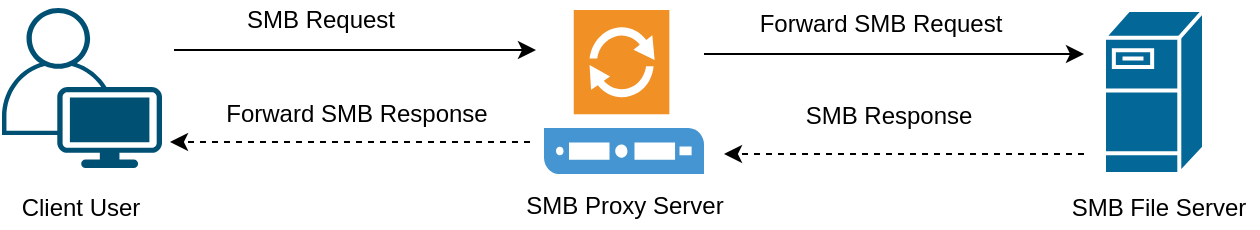 <mxfile version="17.5.0" type="github" pages="3">
  <diagram id="ZYLZBGIl9L_bCLlOh7m0" name="Page-1">
    <mxGraphModel dx="942" dy="609" grid="1" gridSize="10" guides="1" tooltips="1" connect="1" arrows="1" fold="1" page="1" pageScale="1" pageWidth="850" pageHeight="1100" math="0" shadow="0">
      <root>
        <mxCell id="0" />
        <mxCell id="1" parent="0" />
        <mxCell id="RXaHXO4ZkENvNByqLRO4-2" value="" style="points=[[0.35,0,0],[0.98,0.51,0],[1,0.71,0],[0.67,1,0],[0,0.795,0],[0,0.65,0]];verticalLabelPosition=bottom;sketch=0;html=1;verticalAlign=top;aspect=fixed;align=center;pointerEvents=1;shape=mxgraph.cisco19.user;fillColor=#005073;strokeColor=none;" vertex="1" parent="1">
          <mxGeometry x="99" y="157" width="80" height="80" as="geometry" />
        </mxCell>
        <mxCell id="RXaHXO4ZkENvNByqLRO4-3" value="" style="shadow=0;dashed=0;html=1;strokeColor=none;fillColor=#4495D1;labelPosition=center;verticalLabelPosition=bottom;verticalAlign=top;align=center;outlineConnect=0;shape=mxgraph.veeam.proxy_server;" vertex="1" parent="1">
          <mxGeometry x="370" y="158" width="80" height="82" as="geometry" />
        </mxCell>
        <mxCell id="RXaHXO4ZkENvNByqLRO4-5" value="" style="shape=mxgraph.cisco.servers.fileserver;html=1;pointerEvents=1;dashed=0;fillColor=#036897;strokeColor=#ffffff;strokeWidth=2;verticalLabelPosition=bottom;verticalAlign=top;align=center;outlineConnect=0;" vertex="1" parent="1">
          <mxGeometry x="650" y="158" width="50" height="82" as="geometry" />
        </mxCell>
        <mxCell id="RXaHXO4ZkENvNByqLRO4-6" value="" style="endArrow=classic;html=1;rounded=0;" edge="1" parent="1">
          <mxGeometry width="50" height="50" relative="1" as="geometry">
            <mxPoint x="185" y="178" as="sourcePoint" />
            <mxPoint x="366" y="178" as="targetPoint" />
          </mxGeometry>
        </mxCell>
        <mxCell id="TaRnkx6jlsNbO_Ugs5PR-1" value="" style="endArrow=classic;html=1;rounded=0;" edge="1" parent="1">
          <mxGeometry width="50" height="50" relative="1" as="geometry">
            <mxPoint x="450" y="180" as="sourcePoint" />
            <mxPoint x="640" y="180" as="targetPoint" />
          </mxGeometry>
        </mxCell>
        <mxCell id="TaRnkx6jlsNbO_Ugs5PR-2" value="" style="endArrow=classic;html=1;rounded=0;jumpStyle=arc;dashed=1;" edge="1" parent="1">
          <mxGeometry width="50" height="50" relative="1" as="geometry">
            <mxPoint x="640" y="230" as="sourcePoint" />
            <mxPoint x="460" y="230" as="targetPoint" />
          </mxGeometry>
        </mxCell>
        <mxCell id="TaRnkx6jlsNbO_Ugs5PR-4" value="" style="endArrow=classic;html=1;rounded=0;jumpStyle=arc;dashed=1;" edge="1" parent="1">
          <mxGeometry width="50" height="50" relative="1" as="geometry">
            <mxPoint x="363" y="224" as="sourcePoint" />
            <mxPoint x="183" y="224" as="targetPoint" />
          </mxGeometry>
        </mxCell>
        <mxCell id="TaRnkx6jlsNbO_Ugs5PR-5" value="SMB Request" style="text;html=1;align=center;verticalAlign=middle;resizable=0;points=[];autosize=1;strokeColor=none;fillColor=none;" vertex="1" parent="1">
          <mxGeometry x="213" y="153" width="90" height="20" as="geometry" />
        </mxCell>
        <mxCell id="TaRnkx6jlsNbO_Ugs5PR-6" value="Forward SMB Request" style="text;html=1;align=center;verticalAlign=middle;resizable=0;points=[];autosize=1;strokeColor=none;fillColor=none;" vertex="1" parent="1">
          <mxGeometry x="468" y="155" width="140" height="20" as="geometry" />
        </mxCell>
        <mxCell id="TaRnkx6jlsNbO_Ugs5PR-7" value="SMB Response" style="text;html=1;align=center;verticalAlign=middle;resizable=0;points=[];autosize=1;strokeColor=none;fillColor=none;" vertex="1" parent="1">
          <mxGeometry x="492" y="201" width="100" height="20" as="geometry" />
        </mxCell>
        <mxCell id="TaRnkx6jlsNbO_Ugs5PR-8" value="Forward SMB Response" style="text;html=1;align=center;verticalAlign=middle;resizable=0;points=[];autosize=1;strokeColor=none;fillColor=none;" vertex="1" parent="1">
          <mxGeometry x="201" y="200" width="150" height="20" as="geometry" />
        </mxCell>
        <mxCell id="TaRnkx6jlsNbO_Ugs5PR-9" value="SMB Proxy Server" style="text;html=1;align=center;verticalAlign=middle;resizable=0;points=[];autosize=1;strokeColor=none;fillColor=none;" vertex="1" parent="1">
          <mxGeometry x="355" y="246" width="110" height="20" as="geometry" />
        </mxCell>
        <mxCell id="TaRnkx6jlsNbO_Ugs5PR-10" value="SMB File Server" style="text;html=1;align=center;verticalAlign=middle;resizable=0;points=[];autosize=1;strokeColor=none;fillColor=none;" vertex="1" parent="1">
          <mxGeometry x="627" y="247" width="100" height="20" as="geometry" />
        </mxCell>
        <mxCell id="TaRnkx6jlsNbO_Ugs5PR-11" value="Client User" style="text;html=1;align=center;verticalAlign=middle;resizable=0;points=[];autosize=1;strokeColor=none;fillColor=none;" vertex="1" parent="1">
          <mxGeometry x="98" y="247" width="80" height="20" as="geometry" />
        </mxCell>
      </root>
    </mxGraphModel>
  </diagram>
  <diagram name="Page-1.1" id="2ScnUmAhWVBWP4T250dI">
    <mxGraphModel dx="942" dy="609" grid="1" gridSize="10" guides="1" tooltips="1" connect="1" arrows="1" fold="1" page="1" pageScale="1" pageWidth="850" pageHeight="1100" math="0" shadow="0">
      <root>
        <mxCell id="so2DKitDjMCvh4elJzYB-0" />
        <mxCell id="so2DKitDjMCvh4elJzYB-1" parent="so2DKitDjMCvh4elJzYB-0" />
        <mxCell id="so2DKitDjMCvh4elJzYB-2" value="" style="points=[[0.35,0,0],[0.98,0.51,0],[1,0.71,0],[0.67,1,0],[0,0.795,0],[0,0.65,0]];verticalLabelPosition=bottom;sketch=0;html=1;verticalAlign=top;aspect=fixed;align=center;pointerEvents=1;shape=mxgraph.cisco19.user;fillColor=#005073;strokeColor=none;" vertex="1" parent="so2DKitDjMCvh4elJzYB-1">
          <mxGeometry x="99" y="157" width="80" height="80" as="geometry" />
        </mxCell>
        <mxCell id="so2DKitDjMCvh4elJzYB-3" value="" style="shadow=0;dashed=0;html=1;strokeColor=none;fillColor=#4495D1;labelPosition=center;verticalLabelPosition=bottom;verticalAlign=top;align=center;outlineConnect=0;shape=mxgraph.veeam.proxy_server;" vertex="1" parent="so2DKitDjMCvh4elJzYB-1">
          <mxGeometry x="370" y="158" width="80" height="82" as="geometry" />
        </mxCell>
        <mxCell id="so2DKitDjMCvh4elJzYB-4" value="" style="shape=mxgraph.cisco.servers.fileserver;html=1;pointerEvents=1;dashed=0;fillColor=#036897;strokeColor=#ffffff;strokeWidth=2;verticalLabelPosition=bottom;verticalAlign=top;align=center;outlineConnect=0;" vertex="1" parent="so2DKitDjMCvh4elJzYB-1">
          <mxGeometry x="650" y="158" width="50" height="82" as="geometry" />
        </mxCell>
        <mxCell id="so2DKitDjMCvh4elJzYB-5" value="" style="endArrow=classic;html=1;rounded=0;" edge="1" parent="so2DKitDjMCvh4elJzYB-1">
          <mxGeometry width="50" height="50" relative="1" as="geometry">
            <mxPoint x="185" y="178" as="sourcePoint" />
            <mxPoint x="366" y="178" as="targetPoint" />
          </mxGeometry>
        </mxCell>
        <mxCell id="so2DKitDjMCvh4elJzYB-6" value="" style="endArrow=classic;html=1;rounded=0;" edge="1" parent="so2DKitDjMCvh4elJzYB-1">
          <mxGeometry width="50" height="50" relative="1" as="geometry">
            <mxPoint x="450" y="180" as="sourcePoint" />
            <mxPoint x="640" y="180" as="targetPoint" />
          </mxGeometry>
        </mxCell>
        <mxCell id="so2DKitDjMCvh4elJzYB-7" value="" style="endArrow=classic;html=1;rounded=0;jumpStyle=arc;dashed=1;" edge="1" parent="so2DKitDjMCvh4elJzYB-1">
          <mxGeometry width="50" height="50" relative="1" as="geometry">
            <mxPoint x="640" y="230" as="sourcePoint" />
            <mxPoint x="460" y="230" as="targetPoint" />
          </mxGeometry>
        </mxCell>
        <mxCell id="so2DKitDjMCvh4elJzYB-8" value="" style="endArrow=classic;html=1;rounded=0;jumpStyle=arc;dashed=1;" edge="1" parent="so2DKitDjMCvh4elJzYB-1">
          <mxGeometry width="50" height="50" relative="1" as="geometry">
            <mxPoint x="363" y="224" as="sourcePoint" />
            <mxPoint x="183" y="224" as="targetPoint" />
          </mxGeometry>
        </mxCell>
        <mxCell id="so2DKitDjMCvh4elJzYB-9" value="SMB Request" style="text;html=1;align=center;verticalAlign=middle;resizable=0;points=[];autosize=1;strokeColor=none;fillColor=none;" vertex="1" parent="so2DKitDjMCvh4elJzYB-1">
          <mxGeometry x="213" y="153" width="90" height="20" as="geometry" />
        </mxCell>
        <mxCell id="so2DKitDjMCvh4elJzYB-10" value="Forward SMB Request" style="text;html=1;align=center;verticalAlign=middle;resizable=0;points=[];autosize=1;strokeColor=none;fillColor=none;" vertex="1" parent="so2DKitDjMCvh4elJzYB-1">
          <mxGeometry x="468" y="155" width="140" height="20" as="geometry" />
        </mxCell>
        <mxCell id="so2DKitDjMCvh4elJzYB-11" value="SMB Response" style="text;html=1;align=center;verticalAlign=middle;resizable=0;points=[];autosize=1;strokeColor=none;fillColor=none;" vertex="1" parent="so2DKitDjMCvh4elJzYB-1">
          <mxGeometry x="492" y="201" width="100" height="20" as="geometry" />
        </mxCell>
        <mxCell id="so2DKitDjMCvh4elJzYB-12" value="Forward SMB Response" style="text;html=1;align=center;verticalAlign=middle;resizable=0;points=[];autosize=1;strokeColor=none;fillColor=none;" vertex="1" parent="so2DKitDjMCvh4elJzYB-1">
          <mxGeometry x="201" y="200" width="150" height="20" as="geometry" />
        </mxCell>
        <mxCell id="so2DKitDjMCvh4elJzYB-13" value="SMB Proxy Server" style="text;html=1;align=center;verticalAlign=middle;resizable=0;points=[];autosize=1;strokeColor=none;fillColor=none;" vertex="1" parent="so2DKitDjMCvh4elJzYB-1">
          <mxGeometry x="355" y="246" width="110" height="20" as="geometry" />
        </mxCell>
        <mxCell id="so2DKitDjMCvh4elJzYB-14" value="SMB File Server" style="text;html=1;align=center;verticalAlign=middle;resizable=0;points=[];autosize=1;strokeColor=none;fillColor=none;" vertex="1" parent="so2DKitDjMCvh4elJzYB-1">
          <mxGeometry x="627" y="247" width="100" height="20" as="geometry" />
        </mxCell>
        <mxCell id="so2DKitDjMCvh4elJzYB-15" value="Client User" style="text;html=1;align=center;verticalAlign=middle;resizable=0;points=[];autosize=1;strokeColor=none;fillColor=none;" vertex="1" parent="so2DKitDjMCvh4elJzYB-1">
          <mxGeometry x="98" y="247" width="80" height="20" as="geometry" />
        </mxCell>
      </root>
    </mxGraphModel>
  </diagram>
  <diagram id="LRYhNeckzoFMCYttEEpE" name="Page-2">
    <mxGraphModel dx="1256" dy="812" grid="1" gridSize="10" guides="1" tooltips="1" connect="1" arrows="1" fold="1" page="1" pageScale="1" pageWidth="850" pageHeight="1100" math="0" shadow="0">
      <root>
        <mxCell id="0" />
        <mxCell id="1" parent="0" />
        <mxCell id="bfArrZru7GMlIPtrp18p-3" value=":SMB Client" style="shape=umlLifeline;perimeter=lifelinePerimeter;whiteSpace=wrap;html=1;container=1;collapsible=0;recursiveResize=0;outlineConnect=0;" vertex="1" parent="1">
          <mxGeometry x="160" y="40" width="100" height="960" as="geometry" />
        </mxCell>
        <mxCell id="bfArrZru7GMlIPtrp18p-6" value="" style="html=1;points=[];perimeter=orthogonalPerimeter;" vertex="1" parent="bfArrZru7GMlIPtrp18p-3">
          <mxGeometry x="46" y="80" width="10" height="840" as="geometry" />
        </mxCell>
        <mxCell id="bfArrZru7GMlIPtrp18p-4" value=":SMB Proxy&amp;nbsp;" style="shape=umlLifeline;perimeter=lifelinePerimeter;whiteSpace=wrap;html=1;container=1;collapsible=0;recursiveResize=0;outlineConnect=0;" vertex="1" parent="1">
          <mxGeometry x="400" y="40" width="100" height="960" as="geometry" />
        </mxCell>
        <mxCell id="bfArrZru7GMlIPtrp18p-7" value="" style="html=1;points=[];perimeter=orthogonalPerimeter;" vertex="1" parent="bfArrZru7GMlIPtrp18p-4">
          <mxGeometry x="45" y="80" width="10" height="840" as="geometry" />
        </mxCell>
        <mxCell id="bfArrZru7GMlIPtrp18p-13" value="" style="html=1;points=[];perimeter=orthogonalPerimeter;" vertex="1" parent="bfArrZru7GMlIPtrp18p-4">
          <mxGeometry x="50" y="204" width="10" height="40" as="geometry" />
        </mxCell>
        <mxCell id="bfArrZru7GMlIPtrp18p-14" value="Remove .nxl, Update Size" style="edgeStyle=orthogonalEdgeStyle;html=1;align=left;spacingLeft=2;endArrow=block;rounded=0;entryX=1;entryY=0;jumpStyle=arc;" edge="1" target="bfArrZru7GMlIPtrp18p-13" parent="bfArrZru7GMlIPtrp18p-4">
          <mxGeometry relative="1" as="geometry">
            <mxPoint x="55" y="184" as="sourcePoint" />
            <Array as="points">
              <mxPoint x="85" y="184" />
            </Array>
          </mxGeometry>
        </mxCell>
        <mxCell id="bfArrZru7GMlIPtrp18p-5" value=":SMB File Server" style="shape=umlLifeline;perimeter=lifelinePerimeter;whiteSpace=wrap;html=1;container=1;collapsible=0;recursiveResize=0;outlineConnect=0;" vertex="1" parent="1">
          <mxGeometry x="640" y="40" width="100" height="960" as="geometry" />
        </mxCell>
        <mxCell id="bfArrZru7GMlIPtrp18p-8" value="" style="html=1;points=[];perimeter=orthogonalPerimeter;" vertex="1" parent="bfArrZru7GMlIPtrp18p-5">
          <mxGeometry x="45" y="80" width="10" height="840" as="geometry" />
        </mxCell>
        <mxCell id="bfArrZru7GMlIPtrp18p-9" value="Access Directory" style="html=1;verticalAlign=bottom;endArrow=block;rounded=0;jumpStyle=arc;" edge="1" parent="1">
          <mxGeometry width="80" relative="1" as="geometry">
            <mxPoint x="109" y="160" as="sourcePoint" />
            <mxPoint x="207" y="160" as="targetPoint" />
          </mxGeometry>
        </mxCell>
        <mxCell id="bfArrZru7GMlIPtrp18p-10" value="SMB Directory&amp;nbsp; Request" style="html=1;verticalAlign=bottom;endArrow=block;rounded=0;jumpStyle=arc;entryX=0.5;entryY=0.156;entryDx=0;entryDy=0;entryPerimeter=0;" edge="1" parent="1">
          <mxGeometry width="80" relative="1" as="geometry">
            <mxPoint x="216" y="170" as="sourcePoint" />
            <mxPoint x="446" y="169.92" as="targetPoint" />
          </mxGeometry>
        </mxCell>
        <mxCell id="bfArrZru7GMlIPtrp18p-11" value="SMB Directory Request" style="html=1;verticalAlign=bottom;endArrow=block;rounded=0;jumpStyle=arc;entryX=0.5;entryY=0.156;entryDx=0;entryDy=0;entryPerimeter=0;" edge="1" parent="1">
          <mxGeometry width="80" relative="1" as="geometry">
            <mxPoint x="456" y="180" as="sourcePoint" />
            <mxPoint x="686" y="179.92" as="targetPoint" />
          </mxGeometry>
        </mxCell>
        <mxCell id="bfArrZru7GMlIPtrp18p-12" value="SMB Directory Response: test.txt.nxl Size:12" style="html=1;verticalAlign=bottom;endArrow=open;dashed=1;endSize=8;rounded=0;jumpStyle=arc;" edge="1" parent="1">
          <mxGeometry relative="1" as="geometry">
            <mxPoint x="684" y="212" as="sourcePoint" />
            <mxPoint x="453.5" y="212" as="targetPoint" />
          </mxGeometry>
        </mxCell>
        <mxCell id="bfArrZru7GMlIPtrp18p-15" value="SMB Directory Response: test.txt, Size:8" style="html=1;verticalAlign=bottom;endArrow=open;dashed=1;endSize=8;rounded=0;jumpStyle=arc;" edge="1" parent="1">
          <mxGeometry relative="1" as="geometry">
            <mxPoint x="444" y="296" as="sourcePoint" />
            <mxPoint x="215.5" y="296" as="targetPoint" />
          </mxGeometry>
        </mxCell>
        <mxCell id="bfArrZru7GMlIPtrp18p-16" value="Read File test.txt" style="html=1;verticalAlign=bottom;endArrow=block;rounded=0;jumpStyle=arc;" edge="1" parent="1">
          <mxGeometry width="80" relative="1" as="geometry">
            <mxPoint x="109" y="359" as="sourcePoint" />
            <mxPoint x="207" y="359" as="targetPoint" />
          </mxGeometry>
        </mxCell>
        <mxCell id="bfArrZru7GMlIPtrp18p-17" value="SMB Request: read Fle test.txt" style="html=1;verticalAlign=bottom;endArrow=block;rounded=0;jumpStyle=arc;entryX=0.5;entryY=0.156;entryDx=0;entryDy=0;entryPerimeter=0;" edge="1" parent="1">
          <mxGeometry width="80" relative="1" as="geometry">
            <mxPoint x="216" y="376" as="sourcePoint" />
            <mxPoint x="446" y="375.92" as="targetPoint" />
          </mxGeometry>
        </mxCell>
        <mxCell id="bfArrZru7GMlIPtrp18p-18" value="" style="html=1;points=[];perimeter=orthogonalPerimeter;" vertex="1" parent="1">
          <mxGeometry x="451" y="405" width="10" height="40" as="geometry" />
        </mxCell>
        <mxCell id="bfArrZru7GMlIPtrp18p-19" value="Appen .nxl" style="edgeStyle=orthogonalEdgeStyle;html=1;align=left;spacingLeft=2;endArrow=block;rounded=0;entryX=1;entryY=0;jumpStyle=arc;" edge="1" target="bfArrZru7GMlIPtrp18p-18" parent="1">
          <mxGeometry relative="1" as="geometry">
            <mxPoint x="456" y="385" as="sourcePoint" />
            <Array as="points">
              <mxPoint x="486" y="385" />
            </Array>
          </mxGeometry>
        </mxCell>
        <mxCell id="bfArrZru7GMlIPtrp18p-20" value="SMB Request: read file test.txt.nxl" style="html=1;verticalAlign=bottom;endArrow=block;rounded=0;jumpStyle=arc;entryX=0.5;entryY=0.156;entryDx=0;entryDy=0;entryPerimeter=0;" edge="1" parent="1">
          <mxGeometry width="80" relative="1" as="geometry">
            <mxPoint x="455" y="456" as="sourcePoint" />
            <mxPoint x="685" y="455.92" as="targetPoint" />
          </mxGeometry>
        </mxCell>
        <mxCell id="bfArrZru7GMlIPtrp18p-21" value="SMB Response: read test.txt.nxl&amp;nbsp;" style="html=1;verticalAlign=bottom;endArrow=open;dashed=1;endSize=8;rounded=0;jumpStyle=arc;" edge="1" parent="1">
          <mxGeometry relative="1" as="geometry">
            <mxPoint x="685" y="485" as="sourcePoint" />
            <mxPoint x="454.5" y="485" as="targetPoint" />
          </mxGeometry>
        </mxCell>
        <mxCell id="bfArrZru7GMlIPtrp18p-22" value="" style="html=1;points=[];perimeter=orthogonalPerimeter;" vertex="1" parent="1">
          <mxGeometry x="451" y="521" width="10" height="40" as="geometry" />
        </mxCell>
        <mxCell id="bfArrZru7GMlIPtrp18p-23" value="Decrypt File" style="edgeStyle=orthogonalEdgeStyle;html=1;align=left;spacingLeft=2;endArrow=block;rounded=0;entryX=1;entryY=0;jumpStyle=arc;" edge="1" target="bfArrZru7GMlIPtrp18p-22" parent="1">
          <mxGeometry relative="1" as="geometry">
            <mxPoint x="456" y="501" as="sourcePoint" />
            <Array as="points">
              <mxPoint x="486" y="501" />
            </Array>
          </mxGeometry>
        </mxCell>
        <mxCell id="bfArrZru7GMlIPtrp18p-24" value="SMB Response: test.txt, Decrypted Data" style="html=1;verticalAlign=bottom;endArrow=open;dashed=1;endSize=8;rounded=0;jumpStyle=arc;" edge="1" parent="1">
          <mxGeometry relative="1" as="geometry">
            <mxPoint x="444" y="569" as="sourcePoint" />
            <mxPoint x="215.5" y="569" as="targetPoint" />
          </mxGeometry>
        </mxCell>
        <mxCell id="bfArrZru7GMlIPtrp18p-25" value="Write File test.txt" style="html=1;verticalAlign=bottom;endArrow=block;rounded=0;jumpStyle=arc;" edge="1" parent="1">
          <mxGeometry width="80" relative="1" as="geometry">
            <mxPoint x="108" y="617" as="sourcePoint" />
            <mxPoint x="206" y="617" as="targetPoint" />
          </mxGeometry>
        </mxCell>
        <mxCell id="bfArrZru7GMlIPtrp18p-26" value="SMB Request: write file test.txt" style="html=1;verticalAlign=bottom;endArrow=block;rounded=0;jumpStyle=arc;entryX=0.5;entryY=0.156;entryDx=0;entryDy=0;entryPerimeter=0;" edge="1" parent="1">
          <mxGeometry width="80" relative="1" as="geometry">
            <mxPoint x="217" y="629" as="sourcePoint" />
            <mxPoint x="447" y="628.92" as="targetPoint" />
          </mxGeometry>
        </mxCell>
        <mxCell id="bfArrZru7GMlIPtrp18p-27" value="" style="html=1;points=[];perimeter=orthogonalPerimeter;" vertex="1" parent="1">
          <mxGeometry x="450" y="659" width="10" height="40" as="geometry" />
        </mxCell>
        <mxCell id="bfArrZru7GMlIPtrp18p-28" value="Encrypt Data, Append .nxl, Update Size" style="edgeStyle=orthogonalEdgeStyle;html=1;align=left;spacingLeft=2;endArrow=block;rounded=0;entryX=1;entryY=0;jumpStyle=arc;" edge="1" target="bfArrZru7GMlIPtrp18p-27" parent="1">
          <mxGeometry relative="1" as="geometry">
            <mxPoint x="455" y="639" as="sourcePoint" />
            <Array as="points">
              <mxPoint x="485" y="639" />
            </Array>
          </mxGeometry>
        </mxCell>
        <mxCell id="bfArrZru7GMlIPtrp18p-29" value="SMB Request: write encrypted data to test.txt.nxl" style="html=1;verticalAlign=bottom;endArrow=block;rounded=0;jumpStyle=arc;entryX=0.5;entryY=0.156;entryDx=0;entryDy=0;entryPerimeter=0;" edge="1" parent="1">
          <mxGeometry width="80" relative="1" as="geometry">
            <mxPoint x="455" y="720" as="sourcePoint" />
            <mxPoint x="685" y="719.92" as="targetPoint" />
          </mxGeometry>
        </mxCell>
        <mxCell id="bfArrZru7GMlIPtrp18p-30" value="SMB Response: write test.txt.nxl&amp;nbsp;" style="html=1;verticalAlign=bottom;endArrow=open;dashed=1;endSize=8;rounded=0;jumpStyle=arc;" edge="1" parent="1">
          <mxGeometry relative="1" as="geometry">
            <mxPoint x="685" y="752" as="sourcePoint" />
            <mxPoint x="454.5" y="752" as="targetPoint" />
          </mxGeometry>
        </mxCell>
        <mxCell id="bfArrZru7GMlIPtrp18p-31" value="SMB Response: write test.txt" style="html=1;verticalAlign=bottom;endArrow=open;dashed=1;endSize=8;rounded=0;jumpStyle=arc;" edge="1" parent="1">
          <mxGeometry relative="1" as="geometry">
            <mxPoint x="444" y="778" as="sourcePoint" />
            <mxPoint x="215.5" y="778" as="targetPoint" />
          </mxGeometry>
        </mxCell>
        <mxCell id="bfArrZru7GMlIPtrp18p-33" value="" style="endArrow=none;dashed=1;html=1;rounded=0;jumpStyle=arc;" edge="1" parent="1">
          <mxGeometry width="50" height="50" relative="1" as="geometry">
            <mxPoint x="130" y="131" as="sourcePoint" />
            <mxPoint x="740" y="131" as="targetPoint" />
          </mxGeometry>
        </mxCell>
        <mxCell id="bfArrZru7GMlIPtrp18p-34" value="Access Directory" style="edgeLabel;html=1;align=center;verticalAlign=middle;resizable=0;points=[];" vertex="1" connectable="0" parent="bfArrZru7GMlIPtrp18p-33">
          <mxGeometry x="-0.197" y="2" relative="1" as="geometry">
            <mxPoint x="65" as="offset" />
          </mxGeometry>
        </mxCell>
        <mxCell id="bfArrZru7GMlIPtrp18p-35" value="" style="endArrow=none;dashed=1;html=1;rounded=0;jumpStyle=arc;" edge="1" parent="1">
          <mxGeometry width="50" height="50" relative="1" as="geometry">
            <mxPoint x="129" y="332" as="sourcePoint" />
            <mxPoint x="739" y="332" as="targetPoint" />
          </mxGeometry>
        </mxCell>
        <mxCell id="bfArrZru7GMlIPtrp18p-36" value="Read File test.txt" style="edgeLabel;html=1;align=center;verticalAlign=middle;resizable=0;points=[];" vertex="1" connectable="0" parent="bfArrZru7GMlIPtrp18p-35">
          <mxGeometry x="-0.197" y="2" relative="1" as="geometry">
            <mxPoint x="65" as="offset" />
          </mxGeometry>
        </mxCell>
        <mxCell id="bfArrZru7GMlIPtrp18p-37" value="" style="endArrow=none;dashed=1;html=1;rounded=0;jumpStyle=arc;" edge="1" parent="1">
          <mxGeometry width="50" height="50" relative="1" as="geometry">
            <mxPoint x="127" y="592" as="sourcePoint" />
            <mxPoint x="737" y="592" as="targetPoint" />
          </mxGeometry>
        </mxCell>
        <mxCell id="bfArrZru7GMlIPtrp18p-38" value="Write File test.txt" style="edgeLabel;html=1;align=center;verticalAlign=middle;resizable=0;points=[];" vertex="1" connectable="0" parent="bfArrZru7GMlIPtrp18p-37">
          <mxGeometry x="-0.197" y="2" relative="1" as="geometry">
            <mxPoint x="65" as="offset" />
          </mxGeometry>
        </mxCell>
      </root>
    </mxGraphModel>
  </diagram>
</mxfile>
